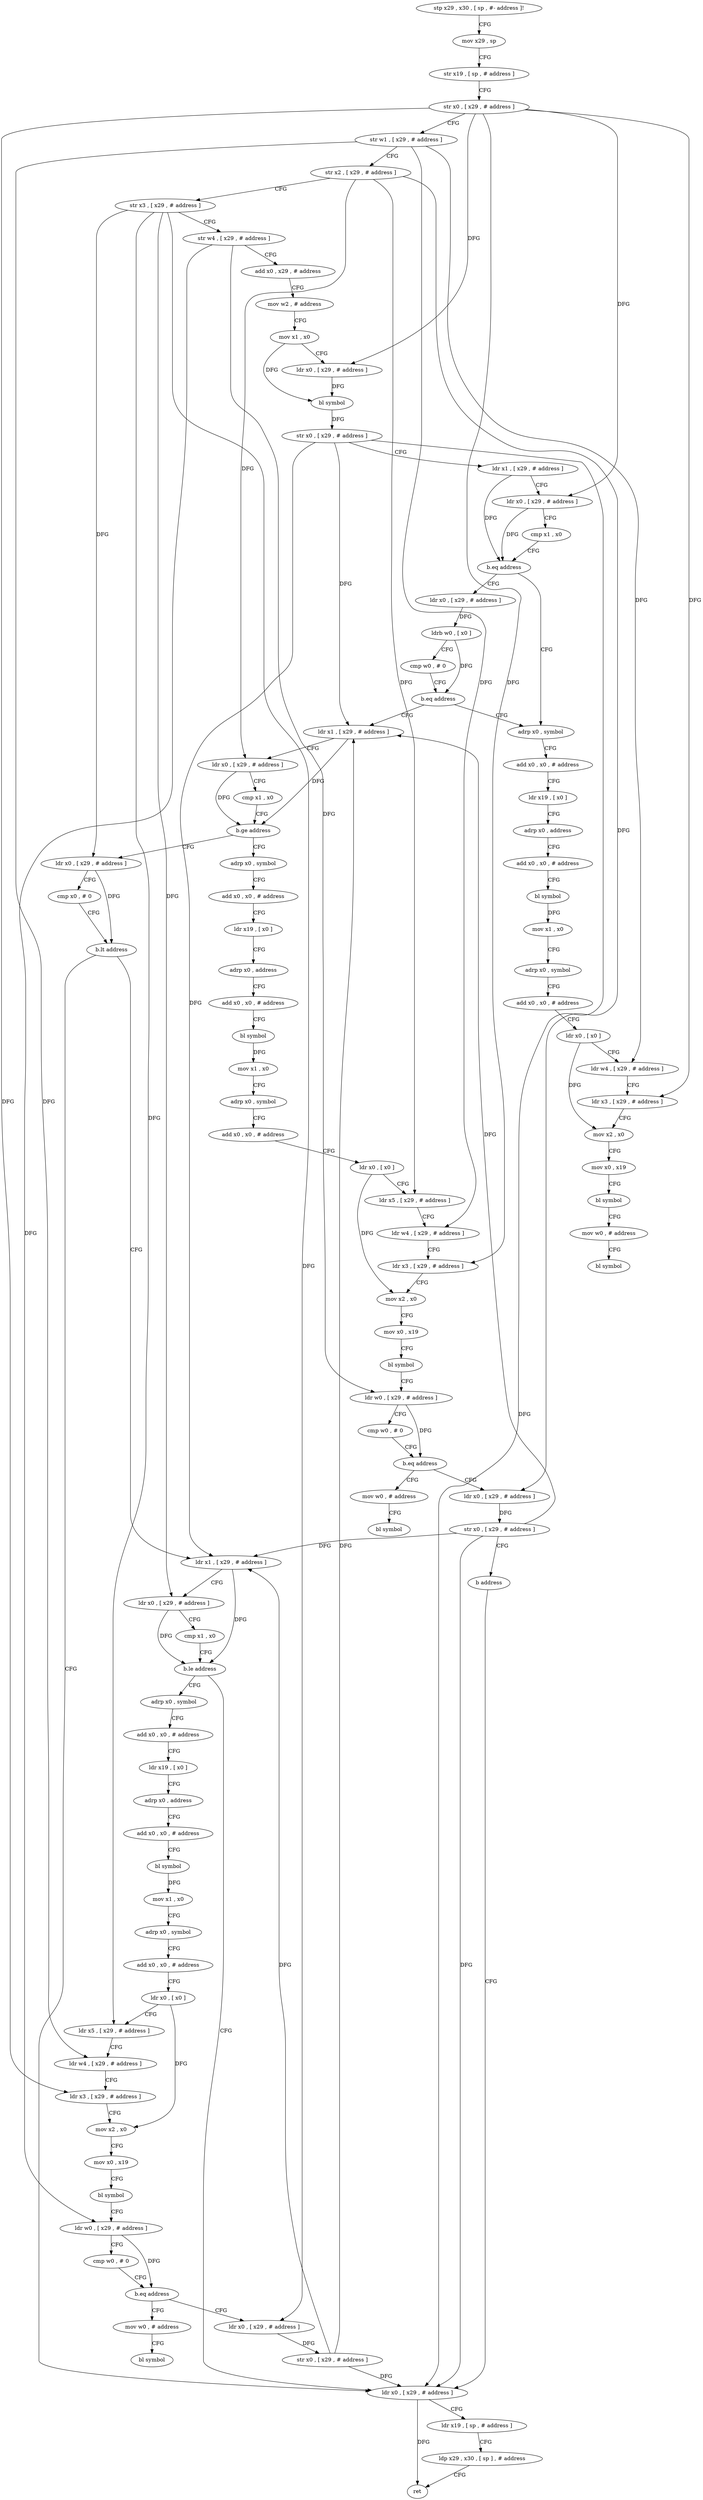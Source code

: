 digraph "func" {
"4214528" [label = "stp x29 , x30 , [ sp , #- address ]!" ]
"4214532" [label = "mov x29 , sp" ]
"4214536" [label = "str x19 , [ sp , # address ]" ]
"4214540" [label = "str x0 , [ x29 , # address ]" ]
"4214544" [label = "str w1 , [ x29 , # address ]" ]
"4214548" [label = "str x2 , [ x29 , # address ]" ]
"4214552" [label = "str x3 , [ x29 , # address ]" ]
"4214556" [label = "str w4 , [ x29 , # address ]" ]
"4214560" [label = "add x0 , x29 , # address" ]
"4214564" [label = "mov w2 , # address" ]
"4214568" [label = "mov x1 , x0" ]
"4214572" [label = "ldr x0 , [ x29 , # address ]" ]
"4214576" [label = "bl symbol" ]
"4214580" [label = "str x0 , [ x29 , # address ]" ]
"4214584" [label = "ldr x1 , [ x29 , # address ]" ]
"4214588" [label = "ldr x0 , [ x29 , # address ]" ]
"4214592" [label = "cmp x1 , x0" ]
"4214596" [label = "b.eq address" ]
"4214616" [label = "adrp x0 , symbol" ]
"4214600" [label = "ldr x0 , [ x29 , # address ]" ]
"4214620" [label = "add x0 , x0 , # address" ]
"4214624" [label = "ldr x19 , [ x0 ]" ]
"4214628" [label = "adrp x0 , address" ]
"4214632" [label = "add x0 , x0 , # address" ]
"4214636" [label = "bl symbol" ]
"4214640" [label = "mov x1 , x0" ]
"4214644" [label = "adrp x0 , symbol" ]
"4214648" [label = "add x0 , x0 , # address" ]
"4214652" [label = "ldr x0 , [ x0 ]" ]
"4214656" [label = "ldr w4 , [ x29 , # address ]" ]
"4214660" [label = "ldr x3 , [ x29 , # address ]" ]
"4214664" [label = "mov x2 , x0" ]
"4214668" [label = "mov x0 , x19" ]
"4214672" [label = "bl symbol" ]
"4214676" [label = "mov w0 , # address" ]
"4214680" [label = "bl symbol" ]
"4214604" [label = "ldrb w0 , [ x0 ]" ]
"4214608" [label = "cmp w0 , # 0" ]
"4214612" [label = "b.eq address" ]
"4214684" [label = "ldr x1 , [ x29 , # address ]" ]
"4214688" [label = "ldr x0 , [ x29 , # address ]" ]
"4214692" [label = "cmp x1 , x0" ]
"4214696" [label = "b.ge address" ]
"4214796" [label = "ldr x0 , [ x29 , # address ]" ]
"4214700" [label = "adrp x0 , symbol" ]
"4214800" [label = "cmp x0 , # 0" ]
"4214804" [label = "b.lt address" ]
"4214916" [label = "ldr x0 , [ x29 , # address ]" ]
"4214808" [label = "ldr x1 , [ x29 , # address ]" ]
"4214704" [label = "add x0 , x0 , # address" ]
"4214708" [label = "ldr x19 , [ x0 ]" ]
"4214712" [label = "adrp x0 , address" ]
"4214716" [label = "add x0 , x0 , # address" ]
"4214720" [label = "bl symbol" ]
"4214724" [label = "mov x1 , x0" ]
"4214728" [label = "adrp x0 , symbol" ]
"4214732" [label = "add x0 , x0 , # address" ]
"4214736" [label = "ldr x0 , [ x0 ]" ]
"4214740" [label = "ldr x5 , [ x29 , # address ]" ]
"4214744" [label = "ldr w4 , [ x29 , # address ]" ]
"4214748" [label = "ldr x3 , [ x29 , # address ]" ]
"4214752" [label = "mov x2 , x0" ]
"4214756" [label = "mov x0 , x19" ]
"4214760" [label = "bl symbol" ]
"4214764" [label = "ldr w0 , [ x29 , # address ]" ]
"4214768" [label = "cmp w0 , # 0" ]
"4214772" [label = "b.eq address" ]
"4214784" [label = "ldr x0 , [ x29 , # address ]" ]
"4214776" [label = "mov w0 , # address" ]
"4214920" [label = "ldr x19 , [ sp , # address ]" ]
"4214924" [label = "ldp x29 , x30 , [ sp ] , # address" ]
"4214928" [label = "ret" ]
"4214812" [label = "ldr x0 , [ x29 , # address ]" ]
"4214816" [label = "cmp x1 , x0" ]
"4214820" [label = "b.le address" ]
"4214824" [label = "adrp x0 , symbol" ]
"4214788" [label = "str x0 , [ x29 , # address ]" ]
"4214792" [label = "b address" ]
"4214780" [label = "bl symbol" ]
"4214828" [label = "add x0 , x0 , # address" ]
"4214832" [label = "ldr x19 , [ x0 ]" ]
"4214836" [label = "adrp x0 , address" ]
"4214840" [label = "add x0 , x0 , # address" ]
"4214844" [label = "bl symbol" ]
"4214848" [label = "mov x1 , x0" ]
"4214852" [label = "adrp x0 , symbol" ]
"4214856" [label = "add x0 , x0 , # address" ]
"4214860" [label = "ldr x0 , [ x0 ]" ]
"4214864" [label = "ldr x5 , [ x29 , # address ]" ]
"4214868" [label = "ldr w4 , [ x29 , # address ]" ]
"4214872" [label = "ldr x3 , [ x29 , # address ]" ]
"4214876" [label = "mov x2 , x0" ]
"4214880" [label = "mov x0 , x19" ]
"4214884" [label = "bl symbol" ]
"4214888" [label = "ldr w0 , [ x29 , # address ]" ]
"4214892" [label = "cmp w0 , # 0" ]
"4214896" [label = "b.eq address" ]
"4214908" [label = "ldr x0 , [ x29 , # address ]" ]
"4214900" [label = "mov w0 , # address" ]
"4214912" [label = "str x0 , [ x29 , # address ]" ]
"4214904" [label = "bl symbol" ]
"4214528" -> "4214532" [ label = "CFG" ]
"4214532" -> "4214536" [ label = "CFG" ]
"4214536" -> "4214540" [ label = "CFG" ]
"4214540" -> "4214544" [ label = "CFG" ]
"4214540" -> "4214572" [ label = "DFG" ]
"4214540" -> "4214588" [ label = "DFG" ]
"4214540" -> "4214660" [ label = "DFG" ]
"4214540" -> "4214748" [ label = "DFG" ]
"4214540" -> "4214872" [ label = "DFG" ]
"4214544" -> "4214548" [ label = "CFG" ]
"4214544" -> "4214656" [ label = "DFG" ]
"4214544" -> "4214744" [ label = "DFG" ]
"4214544" -> "4214868" [ label = "DFG" ]
"4214548" -> "4214552" [ label = "CFG" ]
"4214548" -> "4214688" [ label = "DFG" ]
"4214548" -> "4214740" [ label = "DFG" ]
"4214548" -> "4214784" [ label = "DFG" ]
"4214552" -> "4214556" [ label = "CFG" ]
"4214552" -> "4214796" [ label = "DFG" ]
"4214552" -> "4214812" [ label = "DFG" ]
"4214552" -> "4214864" [ label = "DFG" ]
"4214552" -> "4214908" [ label = "DFG" ]
"4214556" -> "4214560" [ label = "CFG" ]
"4214556" -> "4214764" [ label = "DFG" ]
"4214556" -> "4214888" [ label = "DFG" ]
"4214560" -> "4214564" [ label = "CFG" ]
"4214564" -> "4214568" [ label = "CFG" ]
"4214568" -> "4214572" [ label = "CFG" ]
"4214568" -> "4214576" [ label = "DFG" ]
"4214572" -> "4214576" [ label = "DFG" ]
"4214576" -> "4214580" [ label = "DFG" ]
"4214580" -> "4214584" [ label = "CFG" ]
"4214580" -> "4214684" [ label = "DFG" ]
"4214580" -> "4214916" [ label = "DFG" ]
"4214580" -> "4214808" [ label = "DFG" ]
"4214584" -> "4214588" [ label = "CFG" ]
"4214584" -> "4214596" [ label = "DFG" ]
"4214588" -> "4214592" [ label = "CFG" ]
"4214588" -> "4214596" [ label = "DFG" ]
"4214592" -> "4214596" [ label = "CFG" ]
"4214596" -> "4214616" [ label = "CFG" ]
"4214596" -> "4214600" [ label = "CFG" ]
"4214616" -> "4214620" [ label = "CFG" ]
"4214600" -> "4214604" [ label = "DFG" ]
"4214620" -> "4214624" [ label = "CFG" ]
"4214624" -> "4214628" [ label = "CFG" ]
"4214628" -> "4214632" [ label = "CFG" ]
"4214632" -> "4214636" [ label = "CFG" ]
"4214636" -> "4214640" [ label = "DFG" ]
"4214640" -> "4214644" [ label = "CFG" ]
"4214644" -> "4214648" [ label = "CFG" ]
"4214648" -> "4214652" [ label = "CFG" ]
"4214652" -> "4214656" [ label = "CFG" ]
"4214652" -> "4214664" [ label = "DFG" ]
"4214656" -> "4214660" [ label = "CFG" ]
"4214660" -> "4214664" [ label = "CFG" ]
"4214664" -> "4214668" [ label = "CFG" ]
"4214668" -> "4214672" [ label = "CFG" ]
"4214672" -> "4214676" [ label = "CFG" ]
"4214676" -> "4214680" [ label = "CFG" ]
"4214604" -> "4214608" [ label = "CFG" ]
"4214604" -> "4214612" [ label = "DFG" ]
"4214608" -> "4214612" [ label = "CFG" ]
"4214612" -> "4214684" [ label = "CFG" ]
"4214612" -> "4214616" [ label = "CFG" ]
"4214684" -> "4214688" [ label = "CFG" ]
"4214684" -> "4214696" [ label = "DFG" ]
"4214688" -> "4214692" [ label = "CFG" ]
"4214688" -> "4214696" [ label = "DFG" ]
"4214692" -> "4214696" [ label = "CFG" ]
"4214696" -> "4214796" [ label = "CFG" ]
"4214696" -> "4214700" [ label = "CFG" ]
"4214796" -> "4214800" [ label = "CFG" ]
"4214796" -> "4214804" [ label = "DFG" ]
"4214700" -> "4214704" [ label = "CFG" ]
"4214800" -> "4214804" [ label = "CFG" ]
"4214804" -> "4214916" [ label = "CFG" ]
"4214804" -> "4214808" [ label = "CFG" ]
"4214916" -> "4214920" [ label = "CFG" ]
"4214916" -> "4214928" [ label = "DFG" ]
"4214808" -> "4214812" [ label = "CFG" ]
"4214808" -> "4214820" [ label = "DFG" ]
"4214704" -> "4214708" [ label = "CFG" ]
"4214708" -> "4214712" [ label = "CFG" ]
"4214712" -> "4214716" [ label = "CFG" ]
"4214716" -> "4214720" [ label = "CFG" ]
"4214720" -> "4214724" [ label = "DFG" ]
"4214724" -> "4214728" [ label = "CFG" ]
"4214728" -> "4214732" [ label = "CFG" ]
"4214732" -> "4214736" [ label = "CFG" ]
"4214736" -> "4214740" [ label = "CFG" ]
"4214736" -> "4214752" [ label = "DFG" ]
"4214740" -> "4214744" [ label = "CFG" ]
"4214744" -> "4214748" [ label = "CFG" ]
"4214748" -> "4214752" [ label = "CFG" ]
"4214752" -> "4214756" [ label = "CFG" ]
"4214756" -> "4214760" [ label = "CFG" ]
"4214760" -> "4214764" [ label = "CFG" ]
"4214764" -> "4214768" [ label = "CFG" ]
"4214764" -> "4214772" [ label = "DFG" ]
"4214768" -> "4214772" [ label = "CFG" ]
"4214772" -> "4214784" [ label = "CFG" ]
"4214772" -> "4214776" [ label = "CFG" ]
"4214784" -> "4214788" [ label = "DFG" ]
"4214776" -> "4214780" [ label = "CFG" ]
"4214920" -> "4214924" [ label = "CFG" ]
"4214924" -> "4214928" [ label = "CFG" ]
"4214812" -> "4214816" [ label = "CFG" ]
"4214812" -> "4214820" [ label = "DFG" ]
"4214816" -> "4214820" [ label = "CFG" ]
"4214820" -> "4214916" [ label = "CFG" ]
"4214820" -> "4214824" [ label = "CFG" ]
"4214824" -> "4214828" [ label = "CFG" ]
"4214788" -> "4214792" [ label = "CFG" ]
"4214788" -> "4214684" [ label = "DFG" ]
"4214788" -> "4214916" [ label = "DFG" ]
"4214788" -> "4214808" [ label = "DFG" ]
"4214792" -> "4214916" [ label = "CFG" ]
"4214828" -> "4214832" [ label = "CFG" ]
"4214832" -> "4214836" [ label = "CFG" ]
"4214836" -> "4214840" [ label = "CFG" ]
"4214840" -> "4214844" [ label = "CFG" ]
"4214844" -> "4214848" [ label = "DFG" ]
"4214848" -> "4214852" [ label = "CFG" ]
"4214852" -> "4214856" [ label = "CFG" ]
"4214856" -> "4214860" [ label = "CFG" ]
"4214860" -> "4214864" [ label = "CFG" ]
"4214860" -> "4214876" [ label = "DFG" ]
"4214864" -> "4214868" [ label = "CFG" ]
"4214868" -> "4214872" [ label = "CFG" ]
"4214872" -> "4214876" [ label = "CFG" ]
"4214876" -> "4214880" [ label = "CFG" ]
"4214880" -> "4214884" [ label = "CFG" ]
"4214884" -> "4214888" [ label = "CFG" ]
"4214888" -> "4214892" [ label = "CFG" ]
"4214888" -> "4214896" [ label = "DFG" ]
"4214892" -> "4214896" [ label = "CFG" ]
"4214896" -> "4214908" [ label = "CFG" ]
"4214896" -> "4214900" [ label = "CFG" ]
"4214908" -> "4214912" [ label = "DFG" ]
"4214900" -> "4214904" [ label = "CFG" ]
"4214912" -> "4214916" [ label = "DFG" ]
"4214912" -> "4214684" [ label = "DFG" ]
"4214912" -> "4214808" [ label = "DFG" ]
}
